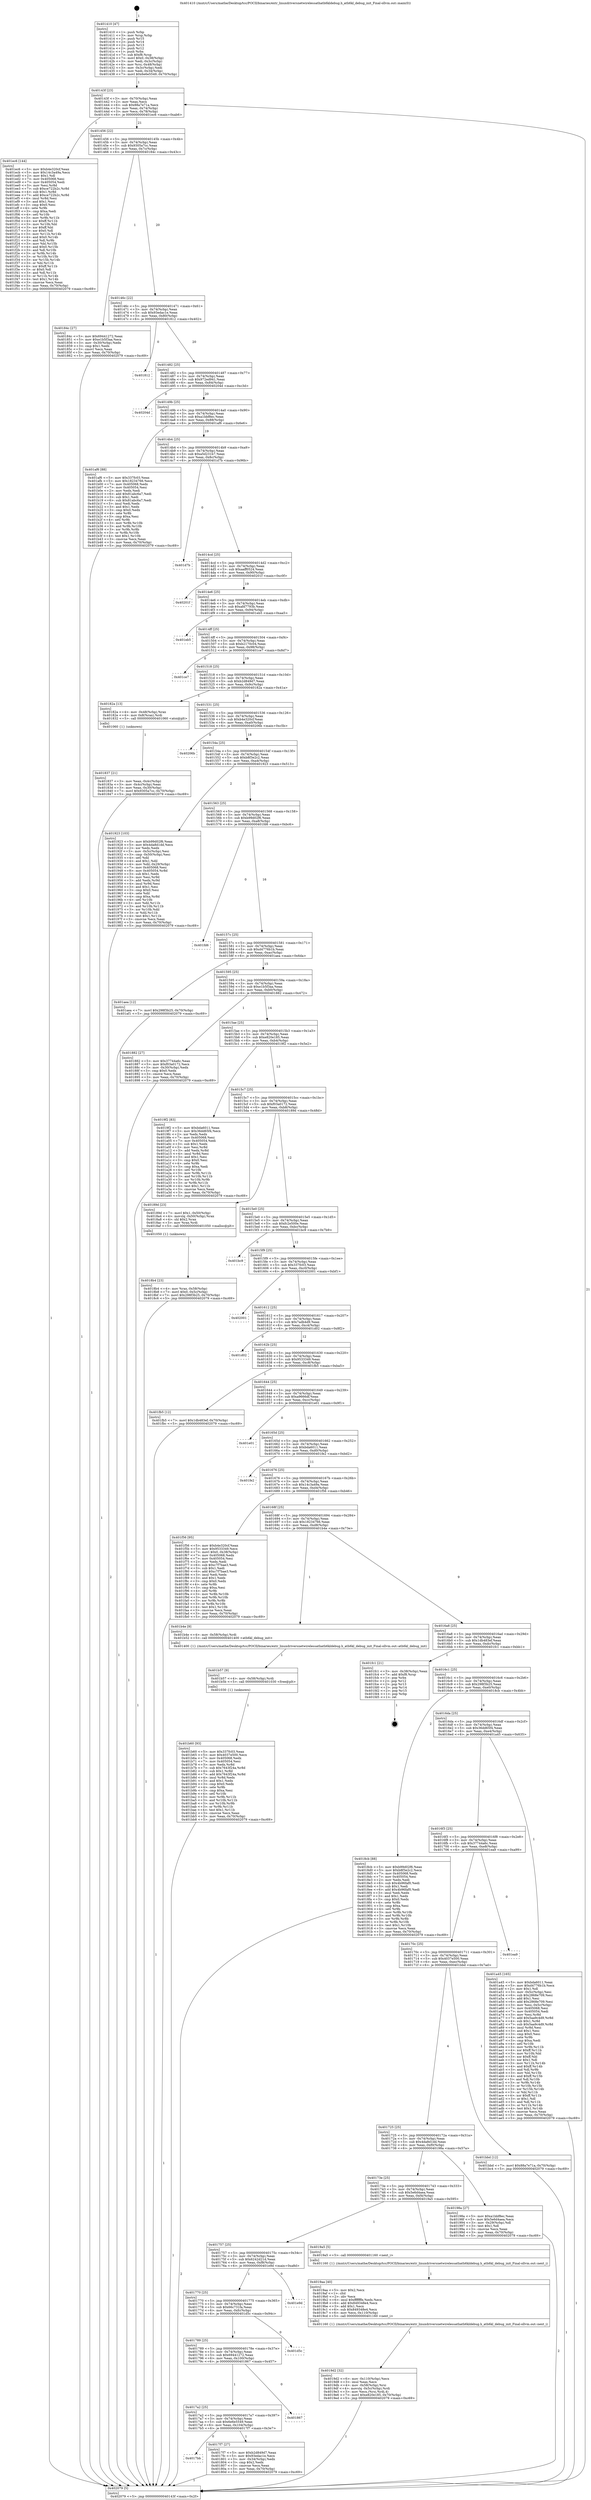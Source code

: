 digraph "0x401410" {
  label = "0x401410 (/mnt/c/Users/mathe/Desktop/tcc/POCII/binaries/extr_linuxdriversnetwirelessathath6kldebug.h_ath6kl_debug_init_Final-ollvm.out::main(0))"
  labelloc = "t"
  node[shape=record]

  Entry [label="",width=0.3,height=0.3,shape=circle,fillcolor=black,style=filled]
  "0x40143f" [label="{
     0x40143f [23]\l
     | [instrs]\l
     &nbsp;&nbsp;0x40143f \<+3\>: mov -0x70(%rbp),%eax\l
     &nbsp;&nbsp;0x401442 \<+2\>: mov %eax,%ecx\l
     &nbsp;&nbsp;0x401444 \<+6\>: sub $0x88a7e71a,%ecx\l
     &nbsp;&nbsp;0x40144a \<+3\>: mov %eax,-0x74(%rbp)\l
     &nbsp;&nbsp;0x40144d \<+3\>: mov %ecx,-0x78(%rbp)\l
     &nbsp;&nbsp;0x401450 \<+6\>: je 0000000000401ec6 \<main+0xab6\>\l
  }"]
  "0x401ec6" [label="{
     0x401ec6 [144]\l
     | [instrs]\l
     &nbsp;&nbsp;0x401ec6 \<+5\>: mov $0xb4e320cf,%eax\l
     &nbsp;&nbsp;0x401ecb \<+5\>: mov $0x14c3a49a,%ecx\l
     &nbsp;&nbsp;0x401ed0 \<+2\>: mov $0x1,%dl\l
     &nbsp;&nbsp;0x401ed2 \<+7\>: mov 0x405068,%esi\l
     &nbsp;&nbsp;0x401ed9 \<+7\>: mov 0x405054,%edi\l
     &nbsp;&nbsp;0x401ee0 \<+3\>: mov %esi,%r8d\l
     &nbsp;&nbsp;0x401ee3 \<+7\>: sub $0xce722b2c,%r8d\l
     &nbsp;&nbsp;0x401eea \<+4\>: sub $0x1,%r8d\l
     &nbsp;&nbsp;0x401eee \<+7\>: add $0xce722b2c,%r8d\l
     &nbsp;&nbsp;0x401ef5 \<+4\>: imul %r8d,%esi\l
     &nbsp;&nbsp;0x401ef9 \<+3\>: and $0x1,%esi\l
     &nbsp;&nbsp;0x401efc \<+3\>: cmp $0x0,%esi\l
     &nbsp;&nbsp;0x401eff \<+4\>: sete %r9b\l
     &nbsp;&nbsp;0x401f03 \<+3\>: cmp $0xa,%edi\l
     &nbsp;&nbsp;0x401f06 \<+4\>: setl %r10b\l
     &nbsp;&nbsp;0x401f0a \<+3\>: mov %r9b,%r11b\l
     &nbsp;&nbsp;0x401f0d \<+4\>: xor $0xff,%r11b\l
     &nbsp;&nbsp;0x401f11 \<+3\>: mov %r10b,%bl\l
     &nbsp;&nbsp;0x401f14 \<+3\>: xor $0xff,%bl\l
     &nbsp;&nbsp;0x401f17 \<+3\>: xor $0x0,%dl\l
     &nbsp;&nbsp;0x401f1a \<+3\>: mov %r11b,%r14b\l
     &nbsp;&nbsp;0x401f1d \<+4\>: and $0x0,%r14b\l
     &nbsp;&nbsp;0x401f21 \<+3\>: and %dl,%r9b\l
     &nbsp;&nbsp;0x401f24 \<+3\>: mov %bl,%r15b\l
     &nbsp;&nbsp;0x401f27 \<+4\>: and $0x0,%r15b\l
     &nbsp;&nbsp;0x401f2b \<+3\>: and %dl,%r10b\l
     &nbsp;&nbsp;0x401f2e \<+3\>: or %r9b,%r14b\l
     &nbsp;&nbsp;0x401f31 \<+3\>: or %r10b,%r15b\l
     &nbsp;&nbsp;0x401f34 \<+3\>: xor %r15b,%r14b\l
     &nbsp;&nbsp;0x401f37 \<+3\>: or %bl,%r11b\l
     &nbsp;&nbsp;0x401f3a \<+4\>: xor $0xff,%r11b\l
     &nbsp;&nbsp;0x401f3e \<+3\>: or $0x0,%dl\l
     &nbsp;&nbsp;0x401f41 \<+3\>: and %dl,%r11b\l
     &nbsp;&nbsp;0x401f44 \<+3\>: or %r11b,%r14b\l
     &nbsp;&nbsp;0x401f47 \<+4\>: test $0x1,%r14b\l
     &nbsp;&nbsp;0x401f4b \<+3\>: cmovne %ecx,%eax\l
     &nbsp;&nbsp;0x401f4e \<+3\>: mov %eax,-0x70(%rbp)\l
     &nbsp;&nbsp;0x401f51 \<+5\>: jmp 0000000000402079 \<main+0xc69\>\l
  }"]
  "0x401456" [label="{
     0x401456 [22]\l
     | [instrs]\l
     &nbsp;&nbsp;0x401456 \<+5\>: jmp 000000000040145b \<main+0x4b\>\l
     &nbsp;&nbsp;0x40145b \<+3\>: mov -0x74(%rbp),%eax\l
     &nbsp;&nbsp;0x40145e \<+5\>: sub $0x9305a7cc,%eax\l
     &nbsp;&nbsp;0x401463 \<+3\>: mov %eax,-0x7c(%rbp)\l
     &nbsp;&nbsp;0x401466 \<+6\>: je 000000000040184c \<main+0x43c\>\l
  }"]
  Exit [label="",width=0.3,height=0.3,shape=circle,fillcolor=black,style=filled,peripheries=2]
  "0x40184c" [label="{
     0x40184c [27]\l
     | [instrs]\l
     &nbsp;&nbsp;0x40184c \<+5\>: mov $0x69441272,%eax\l
     &nbsp;&nbsp;0x401851 \<+5\>: mov $0xe1b5f3aa,%ecx\l
     &nbsp;&nbsp;0x401856 \<+3\>: mov -0x30(%rbp),%edx\l
     &nbsp;&nbsp;0x401859 \<+3\>: cmp $0x1,%edx\l
     &nbsp;&nbsp;0x40185c \<+3\>: cmovl %ecx,%eax\l
     &nbsp;&nbsp;0x40185f \<+3\>: mov %eax,-0x70(%rbp)\l
     &nbsp;&nbsp;0x401862 \<+5\>: jmp 0000000000402079 \<main+0xc69\>\l
  }"]
  "0x40146c" [label="{
     0x40146c [22]\l
     | [instrs]\l
     &nbsp;&nbsp;0x40146c \<+5\>: jmp 0000000000401471 \<main+0x61\>\l
     &nbsp;&nbsp;0x401471 \<+3\>: mov -0x74(%rbp),%eax\l
     &nbsp;&nbsp;0x401474 \<+5\>: sub $0x93edac1e,%eax\l
     &nbsp;&nbsp;0x401479 \<+3\>: mov %eax,-0x80(%rbp)\l
     &nbsp;&nbsp;0x40147c \<+6\>: je 0000000000401812 \<main+0x402\>\l
  }"]
  "0x401b60" [label="{
     0x401b60 [93]\l
     | [instrs]\l
     &nbsp;&nbsp;0x401b60 \<+5\>: mov $0x337fc03,%eax\l
     &nbsp;&nbsp;0x401b65 \<+5\>: mov $0x4037e500,%ecx\l
     &nbsp;&nbsp;0x401b6a \<+7\>: mov 0x405068,%edx\l
     &nbsp;&nbsp;0x401b71 \<+7\>: mov 0x405054,%esi\l
     &nbsp;&nbsp;0x401b78 \<+3\>: mov %edx,%r8d\l
     &nbsp;&nbsp;0x401b7b \<+7\>: sub $0x7643f24a,%r8d\l
     &nbsp;&nbsp;0x401b82 \<+4\>: sub $0x1,%r8d\l
     &nbsp;&nbsp;0x401b86 \<+7\>: add $0x7643f24a,%r8d\l
     &nbsp;&nbsp;0x401b8d \<+4\>: imul %r8d,%edx\l
     &nbsp;&nbsp;0x401b91 \<+3\>: and $0x1,%edx\l
     &nbsp;&nbsp;0x401b94 \<+3\>: cmp $0x0,%edx\l
     &nbsp;&nbsp;0x401b97 \<+4\>: sete %r9b\l
     &nbsp;&nbsp;0x401b9b \<+3\>: cmp $0xa,%esi\l
     &nbsp;&nbsp;0x401b9e \<+4\>: setl %r10b\l
     &nbsp;&nbsp;0x401ba2 \<+3\>: mov %r9b,%r11b\l
     &nbsp;&nbsp;0x401ba5 \<+3\>: and %r10b,%r11b\l
     &nbsp;&nbsp;0x401ba8 \<+3\>: xor %r10b,%r9b\l
     &nbsp;&nbsp;0x401bab \<+3\>: or %r9b,%r11b\l
     &nbsp;&nbsp;0x401bae \<+4\>: test $0x1,%r11b\l
     &nbsp;&nbsp;0x401bb2 \<+3\>: cmovne %ecx,%eax\l
     &nbsp;&nbsp;0x401bb5 \<+3\>: mov %eax,-0x70(%rbp)\l
     &nbsp;&nbsp;0x401bb8 \<+5\>: jmp 0000000000402079 \<main+0xc69\>\l
  }"]
  "0x401812" [label="{
     0x401812\l
  }", style=dashed]
  "0x401482" [label="{
     0x401482 [25]\l
     | [instrs]\l
     &nbsp;&nbsp;0x401482 \<+5\>: jmp 0000000000401487 \<main+0x77\>\l
     &nbsp;&nbsp;0x401487 \<+3\>: mov -0x74(%rbp),%eax\l
     &nbsp;&nbsp;0x40148a \<+5\>: sub $0x972ed941,%eax\l
     &nbsp;&nbsp;0x40148f \<+6\>: mov %eax,-0x84(%rbp)\l
     &nbsp;&nbsp;0x401495 \<+6\>: je 000000000040204d \<main+0xc3d\>\l
  }"]
  "0x401b57" [label="{
     0x401b57 [9]\l
     | [instrs]\l
     &nbsp;&nbsp;0x401b57 \<+4\>: mov -0x58(%rbp),%rdi\l
     &nbsp;&nbsp;0x401b5b \<+5\>: call 0000000000401030 \<free@plt\>\l
     | [calls]\l
     &nbsp;&nbsp;0x401030 \{1\} (unknown)\l
  }"]
  "0x40204d" [label="{
     0x40204d\l
  }", style=dashed]
  "0x40149b" [label="{
     0x40149b [25]\l
     | [instrs]\l
     &nbsp;&nbsp;0x40149b \<+5\>: jmp 00000000004014a0 \<main+0x90\>\l
     &nbsp;&nbsp;0x4014a0 \<+3\>: mov -0x74(%rbp),%eax\l
     &nbsp;&nbsp;0x4014a3 \<+5\>: sub $0xa1bbf8ec,%eax\l
     &nbsp;&nbsp;0x4014a8 \<+6\>: mov %eax,-0x88(%rbp)\l
     &nbsp;&nbsp;0x4014ae \<+6\>: je 0000000000401af6 \<main+0x6e6\>\l
  }"]
  "0x4019d2" [label="{
     0x4019d2 [32]\l
     | [instrs]\l
     &nbsp;&nbsp;0x4019d2 \<+6\>: mov -0x110(%rbp),%ecx\l
     &nbsp;&nbsp;0x4019d8 \<+3\>: imul %eax,%ecx\l
     &nbsp;&nbsp;0x4019db \<+4\>: mov -0x58(%rbp),%rsi\l
     &nbsp;&nbsp;0x4019df \<+4\>: movslq -0x5c(%rbp),%rdi\l
     &nbsp;&nbsp;0x4019e3 \<+3\>: mov %ecx,(%rsi,%rdi,4)\l
     &nbsp;&nbsp;0x4019e6 \<+7\>: movl $0xe820e185,-0x70(%rbp)\l
     &nbsp;&nbsp;0x4019ed \<+5\>: jmp 0000000000402079 \<main+0xc69\>\l
  }"]
  "0x401af6" [label="{
     0x401af6 [88]\l
     | [instrs]\l
     &nbsp;&nbsp;0x401af6 \<+5\>: mov $0x337fc03,%eax\l
     &nbsp;&nbsp;0x401afb \<+5\>: mov $0x18234766,%ecx\l
     &nbsp;&nbsp;0x401b00 \<+7\>: mov 0x405068,%edx\l
     &nbsp;&nbsp;0x401b07 \<+7\>: mov 0x405054,%esi\l
     &nbsp;&nbsp;0x401b0e \<+2\>: mov %edx,%edi\l
     &nbsp;&nbsp;0x401b10 \<+6\>: add $0x81abc6a7,%edi\l
     &nbsp;&nbsp;0x401b16 \<+3\>: sub $0x1,%edi\l
     &nbsp;&nbsp;0x401b19 \<+6\>: sub $0x81abc6a7,%edi\l
     &nbsp;&nbsp;0x401b1f \<+3\>: imul %edi,%edx\l
     &nbsp;&nbsp;0x401b22 \<+3\>: and $0x1,%edx\l
     &nbsp;&nbsp;0x401b25 \<+3\>: cmp $0x0,%edx\l
     &nbsp;&nbsp;0x401b28 \<+4\>: sete %r8b\l
     &nbsp;&nbsp;0x401b2c \<+3\>: cmp $0xa,%esi\l
     &nbsp;&nbsp;0x401b2f \<+4\>: setl %r9b\l
     &nbsp;&nbsp;0x401b33 \<+3\>: mov %r8b,%r10b\l
     &nbsp;&nbsp;0x401b36 \<+3\>: and %r9b,%r10b\l
     &nbsp;&nbsp;0x401b39 \<+3\>: xor %r9b,%r8b\l
     &nbsp;&nbsp;0x401b3c \<+3\>: or %r8b,%r10b\l
     &nbsp;&nbsp;0x401b3f \<+4\>: test $0x1,%r10b\l
     &nbsp;&nbsp;0x401b43 \<+3\>: cmovne %ecx,%eax\l
     &nbsp;&nbsp;0x401b46 \<+3\>: mov %eax,-0x70(%rbp)\l
     &nbsp;&nbsp;0x401b49 \<+5\>: jmp 0000000000402079 \<main+0xc69\>\l
  }"]
  "0x4014b4" [label="{
     0x4014b4 [25]\l
     | [instrs]\l
     &nbsp;&nbsp;0x4014b4 \<+5\>: jmp 00000000004014b9 \<main+0xa9\>\l
     &nbsp;&nbsp;0x4014b9 \<+3\>: mov -0x74(%rbp),%eax\l
     &nbsp;&nbsp;0x4014bc \<+5\>: sub $0xa5d231b7,%eax\l
     &nbsp;&nbsp;0x4014c1 \<+6\>: mov %eax,-0x8c(%rbp)\l
     &nbsp;&nbsp;0x4014c7 \<+6\>: je 0000000000401d7b \<main+0x96b\>\l
  }"]
  "0x4019aa" [label="{
     0x4019aa [40]\l
     | [instrs]\l
     &nbsp;&nbsp;0x4019aa \<+5\>: mov $0x2,%ecx\l
     &nbsp;&nbsp;0x4019af \<+1\>: cltd\l
     &nbsp;&nbsp;0x4019b0 \<+2\>: idiv %ecx\l
     &nbsp;&nbsp;0x4019b2 \<+6\>: imul $0xfffffffe,%edx,%ecx\l
     &nbsp;&nbsp;0x4019b8 \<+6\>: add $0x849348e4,%ecx\l
     &nbsp;&nbsp;0x4019be \<+3\>: add $0x1,%ecx\l
     &nbsp;&nbsp;0x4019c1 \<+6\>: sub $0x849348e4,%ecx\l
     &nbsp;&nbsp;0x4019c7 \<+6\>: mov %ecx,-0x110(%rbp)\l
     &nbsp;&nbsp;0x4019cd \<+5\>: call 0000000000401160 \<next_i\>\l
     | [calls]\l
     &nbsp;&nbsp;0x401160 \{1\} (/mnt/c/Users/mathe/Desktop/tcc/POCII/binaries/extr_linuxdriversnetwirelessathath6kldebug.h_ath6kl_debug_init_Final-ollvm.out::next_i)\l
  }"]
  "0x401d7b" [label="{
     0x401d7b\l
  }", style=dashed]
  "0x4014cd" [label="{
     0x4014cd [25]\l
     | [instrs]\l
     &nbsp;&nbsp;0x4014cd \<+5\>: jmp 00000000004014d2 \<main+0xc2\>\l
     &nbsp;&nbsp;0x4014d2 \<+3\>: mov -0x74(%rbp),%eax\l
     &nbsp;&nbsp;0x4014d5 \<+5\>: sub $0xaaff0524,%eax\l
     &nbsp;&nbsp;0x4014da \<+6\>: mov %eax,-0x90(%rbp)\l
     &nbsp;&nbsp;0x4014e0 \<+6\>: je 000000000040201f \<main+0xc0f\>\l
  }"]
  "0x4018b4" [label="{
     0x4018b4 [23]\l
     | [instrs]\l
     &nbsp;&nbsp;0x4018b4 \<+4\>: mov %rax,-0x58(%rbp)\l
     &nbsp;&nbsp;0x4018b8 \<+7\>: movl $0x0,-0x5c(%rbp)\l
     &nbsp;&nbsp;0x4018bf \<+7\>: movl $0x298f3b25,-0x70(%rbp)\l
     &nbsp;&nbsp;0x4018c6 \<+5\>: jmp 0000000000402079 \<main+0xc69\>\l
  }"]
  "0x40201f" [label="{
     0x40201f\l
  }", style=dashed]
  "0x4014e6" [label="{
     0x4014e6 [25]\l
     | [instrs]\l
     &nbsp;&nbsp;0x4014e6 \<+5\>: jmp 00000000004014eb \<main+0xdb\>\l
     &nbsp;&nbsp;0x4014eb \<+3\>: mov -0x74(%rbp),%eax\l
     &nbsp;&nbsp;0x4014ee \<+5\>: sub $0xafd7793b,%eax\l
     &nbsp;&nbsp;0x4014f3 \<+6\>: mov %eax,-0x94(%rbp)\l
     &nbsp;&nbsp;0x4014f9 \<+6\>: je 0000000000401eb5 \<main+0xaa5\>\l
  }"]
  "0x401837" [label="{
     0x401837 [21]\l
     | [instrs]\l
     &nbsp;&nbsp;0x401837 \<+3\>: mov %eax,-0x4c(%rbp)\l
     &nbsp;&nbsp;0x40183a \<+3\>: mov -0x4c(%rbp),%eax\l
     &nbsp;&nbsp;0x40183d \<+3\>: mov %eax,-0x30(%rbp)\l
     &nbsp;&nbsp;0x401840 \<+7\>: movl $0x9305a7cc,-0x70(%rbp)\l
     &nbsp;&nbsp;0x401847 \<+5\>: jmp 0000000000402079 \<main+0xc69\>\l
  }"]
  "0x401eb5" [label="{
     0x401eb5\l
  }", style=dashed]
  "0x4014ff" [label="{
     0x4014ff [25]\l
     | [instrs]\l
     &nbsp;&nbsp;0x4014ff \<+5\>: jmp 0000000000401504 \<main+0xf4\>\l
     &nbsp;&nbsp;0x401504 \<+3\>: mov -0x74(%rbp),%eax\l
     &nbsp;&nbsp;0x401507 \<+5\>: sub $0xb2170c04,%eax\l
     &nbsp;&nbsp;0x40150c \<+6\>: mov %eax,-0x98(%rbp)\l
     &nbsp;&nbsp;0x401512 \<+6\>: je 0000000000401ce7 \<main+0x8d7\>\l
  }"]
  "0x401410" [label="{
     0x401410 [47]\l
     | [instrs]\l
     &nbsp;&nbsp;0x401410 \<+1\>: push %rbp\l
     &nbsp;&nbsp;0x401411 \<+3\>: mov %rsp,%rbp\l
     &nbsp;&nbsp;0x401414 \<+2\>: push %r15\l
     &nbsp;&nbsp;0x401416 \<+2\>: push %r14\l
     &nbsp;&nbsp;0x401418 \<+2\>: push %r13\l
     &nbsp;&nbsp;0x40141a \<+2\>: push %r12\l
     &nbsp;&nbsp;0x40141c \<+1\>: push %rbx\l
     &nbsp;&nbsp;0x40141d \<+7\>: sub $0xf8,%rsp\l
     &nbsp;&nbsp;0x401424 \<+7\>: movl $0x0,-0x38(%rbp)\l
     &nbsp;&nbsp;0x40142b \<+3\>: mov %edi,-0x3c(%rbp)\l
     &nbsp;&nbsp;0x40142e \<+4\>: mov %rsi,-0x48(%rbp)\l
     &nbsp;&nbsp;0x401432 \<+3\>: mov -0x3c(%rbp),%edi\l
     &nbsp;&nbsp;0x401435 \<+3\>: mov %edi,-0x34(%rbp)\l
     &nbsp;&nbsp;0x401438 \<+7\>: movl $0x6e6e5549,-0x70(%rbp)\l
  }"]
  "0x401ce7" [label="{
     0x401ce7\l
  }", style=dashed]
  "0x401518" [label="{
     0x401518 [25]\l
     | [instrs]\l
     &nbsp;&nbsp;0x401518 \<+5\>: jmp 000000000040151d \<main+0x10d\>\l
     &nbsp;&nbsp;0x40151d \<+3\>: mov -0x74(%rbp),%eax\l
     &nbsp;&nbsp;0x401520 \<+5\>: sub $0xb2d849d7,%eax\l
     &nbsp;&nbsp;0x401525 \<+6\>: mov %eax,-0x9c(%rbp)\l
     &nbsp;&nbsp;0x40152b \<+6\>: je 000000000040182a \<main+0x41a\>\l
  }"]
  "0x402079" [label="{
     0x402079 [5]\l
     | [instrs]\l
     &nbsp;&nbsp;0x402079 \<+5\>: jmp 000000000040143f \<main+0x2f\>\l
  }"]
  "0x40182a" [label="{
     0x40182a [13]\l
     | [instrs]\l
     &nbsp;&nbsp;0x40182a \<+4\>: mov -0x48(%rbp),%rax\l
     &nbsp;&nbsp;0x40182e \<+4\>: mov 0x8(%rax),%rdi\l
     &nbsp;&nbsp;0x401832 \<+5\>: call 0000000000401060 \<atoi@plt\>\l
     | [calls]\l
     &nbsp;&nbsp;0x401060 \{1\} (unknown)\l
  }"]
  "0x401531" [label="{
     0x401531 [25]\l
     | [instrs]\l
     &nbsp;&nbsp;0x401531 \<+5\>: jmp 0000000000401536 \<main+0x126\>\l
     &nbsp;&nbsp;0x401536 \<+3\>: mov -0x74(%rbp),%eax\l
     &nbsp;&nbsp;0x401539 \<+5\>: sub $0xb4e320cf,%eax\l
     &nbsp;&nbsp;0x40153e \<+6\>: mov %eax,-0xa0(%rbp)\l
     &nbsp;&nbsp;0x401544 \<+6\>: je 000000000040206b \<main+0xc5b\>\l
  }"]
  "0x4017bb" [label="{
     0x4017bb\l
  }", style=dashed]
  "0x40206b" [label="{
     0x40206b\l
  }", style=dashed]
  "0x40154a" [label="{
     0x40154a [25]\l
     | [instrs]\l
     &nbsp;&nbsp;0x40154a \<+5\>: jmp 000000000040154f \<main+0x13f\>\l
     &nbsp;&nbsp;0x40154f \<+3\>: mov -0x74(%rbp),%eax\l
     &nbsp;&nbsp;0x401552 \<+5\>: sub $0xb8f3e2c2,%eax\l
     &nbsp;&nbsp;0x401557 \<+6\>: mov %eax,-0xa4(%rbp)\l
     &nbsp;&nbsp;0x40155d \<+6\>: je 0000000000401923 \<main+0x513\>\l
  }"]
  "0x4017f7" [label="{
     0x4017f7 [27]\l
     | [instrs]\l
     &nbsp;&nbsp;0x4017f7 \<+5\>: mov $0xb2d849d7,%eax\l
     &nbsp;&nbsp;0x4017fc \<+5\>: mov $0x93edac1e,%ecx\l
     &nbsp;&nbsp;0x401801 \<+3\>: mov -0x34(%rbp),%edx\l
     &nbsp;&nbsp;0x401804 \<+3\>: cmp $0x2,%edx\l
     &nbsp;&nbsp;0x401807 \<+3\>: cmovne %ecx,%eax\l
     &nbsp;&nbsp;0x40180a \<+3\>: mov %eax,-0x70(%rbp)\l
     &nbsp;&nbsp;0x40180d \<+5\>: jmp 0000000000402079 \<main+0xc69\>\l
  }"]
  "0x401923" [label="{
     0x401923 [103]\l
     | [instrs]\l
     &nbsp;&nbsp;0x401923 \<+5\>: mov $0xb99d02f6,%eax\l
     &nbsp;&nbsp;0x401928 \<+5\>: mov $0x4da8d1dd,%ecx\l
     &nbsp;&nbsp;0x40192d \<+2\>: xor %edx,%edx\l
     &nbsp;&nbsp;0x40192f \<+3\>: mov -0x5c(%rbp),%esi\l
     &nbsp;&nbsp;0x401932 \<+3\>: cmp -0x50(%rbp),%esi\l
     &nbsp;&nbsp;0x401935 \<+4\>: setl %dil\l
     &nbsp;&nbsp;0x401939 \<+4\>: and $0x1,%dil\l
     &nbsp;&nbsp;0x40193d \<+4\>: mov %dil,-0x29(%rbp)\l
     &nbsp;&nbsp;0x401941 \<+7\>: mov 0x405068,%esi\l
     &nbsp;&nbsp;0x401948 \<+8\>: mov 0x405054,%r8d\l
     &nbsp;&nbsp;0x401950 \<+3\>: sub $0x1,%edx\l
     &nbsp;&nbsp;0x401953 \<+3\>: mov %esi,%r9d\l
     &nbsp;&nbsp;0x401956 \<+3\>: add %edx,%r9d\l
     &nbsp;&nbsp;0x401959 \<+4\>: imul %r9d,%esi\l
     &nbsp;&nbsp;0x40195d \<+3\>: and $0x1,%esi\l
     &nbsp;&nbsp;0x401960 \<+3\>: cmp $0x0,%esi\l
     &nbsp;&nbsp;0x401963 \<+4\>: sete %dil\l
     &nbsp;&nbsp;0x401967 \<+4\>: cmp $0xa,%r8d\l
     &nbsp;&nbsp;0x40196b \<+4\>: setl %r10b\l
     &nbsp;&nbsp;0x40196f \<+3\>: mov %dil,%r11b\l
     &nbsp;&nbsp;0x401972 \<+3\>: and %r10b,%r11b\l
     &nbsp;&nbsp;0x401975 \<+3\>: xor %r10b,%dil\l
     &nbsp;&nbsp;0x401978 \<+3\>: or %dil,%r11b\l
     &nbsp;&nbsp;0x40197b \<+4\>: test $0x1,%r11b\l
     &nbsp;&nbsp;0x40197f \<+3\>: cmovne %ecx,%eax\l
     &nbsp;&nbsp;0x401982 \<+3\>: mov %eax,-0x70(%rbp)\l
     &nbsp;&nbsp;0x401985 \<+5\>: jmp 0000000000402079 \<main+0xc69\>\l
  }"]
  "0x401563" [label="{
     0x401563 [25]\l
     | [instrs]\l
     &nbsp;&nbsp;0x401563 \<+5\>: jmp 0000000000401568 \<main+0x158\>\l
     &nbsp;&nbsp;0x401568 \<+3\>: mov -0x74(%rbp),%eax\l
     &nbsp;&nbsp;0x40156b \<+5\>: sub $0xb99d02f6,%eax\l
     &nbsp;&nbsp;0x401570 \<+6\>: mov %eax,-0xa8(%rbp)\l
     &nbsp;&nbsp;0x401576 \<+6\>: je 0000000000401fd6 \<main+0xbc6\>\l
  }"]
  "0x4017a2" [label="{
     0x4017a2 [25]\l
     | [instrs]\l
     &nbsp;&nbsp;0x4017a2 \<+5\>: jmp 00000000004017a7 \<main+0x397\>\l
     &nbsp;&nbsp;0x4017a7 \<+3\>: mov -0x74(%rbp),%eax\l
     &nbsp;&nbsp;0x4017aa \<+5\>: sub $0x6e6e5549,%eax\l
     &nbsp;&nbsp;0x4017af \<+6\>: mov %eax,-0x104(%rbp)\l
     &nbsp;&nbsp;0x4017b5 \<+6\>: je 00000000004017f7 \<main+0x3e7\>\l
  }"]
  "0x401fd6" [label="{
     0x401fd6\l
  }", style=dashed]
  "0x40157c" [label="{
     0x40157c [25]\l
     | [instrs]\l
     &nbsp;&nbsp;0x40157c \<+5\>: jmp 0000000000401581 \<main+0x171\>\l
     &nbsp;&nbsp;0x401581 \<+3\>: mov -0x74(%rbp),%eax\l
     &nbsp;&nbsp;0x401584 \<+5\>: sub $0xd4776b1b,%eax\l
     &nbsp;&nbsp;0x401589 \<+6\>: mov %eax,-0xac(%rbp)\l
     &nbsp;&nbsp;0x40158f \<+6\>: je 0000000000401aea \<main+0x6da\>\l
  }"]
  "0x401867" [label="{
     0x401867\l
  }", style=dashed]
  "0x401aea" [label="{
     0x401aea [12]\l
     | [instrs]\l
     &nbsp;&nbsp;0x401aea \<+7\>: movl $0x298f3b25,-0x70(%rbp)\l
     &nbsp;&nbsp;0x401af1 \<+5\>: jmp 0000000000402079 \<main+0xc69\>\l
  }"]
  "0x401595" [label="{
     0x401595 [25]\l
     | [instrs]\l
     &nbsp;&nbsp;0x401595 \<+5\>: jmp 000000000040159a \<main+0x18a\>\l
     &nbsp;&nbsp;0x40159a \<+3\>: mov -0x74(%rbp),%eax\l
     &nbsp;&nbsp;0x40159d \<+5\>: sub $0xe1b5f3aa,%eax\l
     &nbsp;&nbsp;0x4015a2 \<+6\>: mov %eax,-0xb0(%rbp)\l
     &nbsp;&nbsp;0x4015a8 \<+6\>: je 0000000000401882 \<main+0x472\>\l
  }"]
  "0x401789" [label="{
     0x401789 [25]\l
     | [instrs]\l
     &nbsp;&nbsp;0x401789 \<+5\>: jmp 000000000040178e \<main+0x37e\>\l
     &nbsp;&nbsp;0x40178e \<+3\>: mov -0x74(%rbp),%eax\l
     &nbsp;&nbsp;0x401791 \<+5\>: sub $0x69441272,%eax\l
     &nbsp;&nbsp;0x401796 \<+6\>: mov %eax,-0x100(%rbp)\l
     &nbsp;&nbsp;0x40179c \<+6\>: je 0000000000401867 \<main+0x457\>\l
  }"]
  "0x401882" [label="{
     0x401882 [27]\l
     | [instrs]\l
     &nbsp;&nbsp;0x401882 \<+5\>: mov $0x37744a6c,%eax\l
     &nbsp;&nbsp;0x401887 \<+5\>: mov $0xf03a0172,%ecx\l
     &nbsp;&nbsp;0x40188c \<+3\>: mov -0x30(%rbp),%edx\l
     &nbsp;&nbsp;0x40188f \<+3\>: cmp $0x0,%edx\l
     &nbsp;&nbsp;0x401892 \<+3\>: cmove %ecx,%eax\l
     &nbsp;&nbsp;0x401895 \<+3\>: mov %eax,-0x70(%rbp)\l
     &nbsp;&nbsp;0x401898 \<+5\>: jmp 0000000000402079 \<main+0xc69\>\l
  }"]
  "0x4015ae" [label="{
     0x4015ae [25]\l
     | [instrs]\l
     &nbsp;&nbsp;0x4015ae \<+5\>: jmp 00000000004015b3 \<main+0x1a3\>\l
     &nbsp;&nbsp;0x4015b3 \<+3\>: mov -0x74(%rbp),%eax\l
     &nbsp;&nbsp;0x4015b6 \<+5\>: sub $0xe820e185,%eax\l
     &nbsp;&nbsp;0x4015bb \<+6\>: mov %eax,-0xb4(%rbp)\l
     &nbsp;&nbsp;0x4015c1 \<+6\>: je 00000000004019f2 \<main+0x5e2\>\l
  }"]
  "0x401d5c" [label="{
     0x401d5c\l
  }", style=dashed]
  "0x4019f2" [label="{
     0x4019f2 [83]\l
     | [instrs]\l
     &nbsp;&nbsp;0x4019f2 \<+5\>: mov $0xbda6011,%eax\l
     &nbsp;&nbsp;0x4019f7 \<+5\>: mov $0x36dd65f4,%ecx\l
     &nbsp;&nbsp;0x4019fc \<+2\>: xor %edx,%edx\l
     &nbsp;&nbsp;0x4019fe \<+7\>: mov 0x405068,%esi\l
     &nbsp;&nbsp;0x401a05 \<+7\>: mov 0x405054,%edi\l
     &nbsp;&nbsp;0x401a0c \<+3\>: sub $0x1,%edx\l
     &nbsp;&nbsp;0x401a0f \<+3\>: mov %esi,%r8d\l
     &nbsp;&nbsp;0x401a12 \<+3\>: add %edx,%r8d\l
     &nbsp;&nbsp;0x401a15 \<+4\>: imul %r8d,%esi\l
     &nbsp;&nbsp;0x401a19 \<+3\>: and $0x1,%esi\l
     &nbsp;&nbsp;0x401a1c \<+3\>: cmp $0x0,%esi\l
     &nbsp;&nbsp;0x401a1f \<+4\>: sete %r9b\l
     &nbsp;&nbsp;0x401a23 \<+3\>: cmp $0xa,%edi\l
     &nbsp;&nbsp;0x401a26 \<+4\>: setl %r10b\l
     &nbsp;&nbsp;0x401a2a \<+3\>: mov %r9b,%r11b\l
     &nbsp;&nbsp;0x401a2d \<+3\>: and %r10b,%r11b\l
     &nbsp;&nbsp;0x401a30 \<+3\>: xor %r10b,%r9b\l
     &nbsp;&nbsp;0x401a33 \<+3\>: or %r9b,%r11b\l
     &nbsp;&nbsp;0x401a36 \<+4\>: test $0x1,%r11b\l
     &nbsp;&nbsp;0x401a3a \<+3\>: cmovne %ecx,%eax\l
     &nbsp;&nbsp;0x401a3d \<+3\>: mov %eax,-0x70(%rbp)\l
     &nbsp;&nbsp;0x401a40 \<+5\>: jmp 0000000000402079 \<main+0xc69\>\l
  }"]
  "0x4015c7" [label="{
     0x4015c7 [25]\l
     | [instrs]\l
     &nbsp;&nbsp;0x4015c7 \<+5\>: jmp 00000000004015cc \<main+0x1bc\>\l
     &nbsp;&nbsp;0x4015cc \<+3\>: mov -0x74(%rbp),%eax\l
     &nbsp;&nbsp;0x4015cf \<+5\>: sub $0xf03a0172,%eax\l
     &nbsp;&nbsp;0x4015d4 \<+6\>: mov %eax,-0xb8(%rbp)\l
     &nbsp;&nbsp;0x4015da \<+6\>: je 000000000040189d \<main+0x48d\>\l
  }"]
  "0x401770" [label="{
     0x401770 [25]\l
     | [instrs]\l
     &nbsp;&nbsp;0x401770 \<+5\>: jmp 0000000000401775 \<main+0x365\>\l
     &nbsp;&nbsp;0x401775 \<+3\>: mov -0x74(%rbp),%eax\l
     &nbsp;&nbsp;0x401778 \<+5\>: sub $0x66c731fa,%eax\l
     &nbsp;&nbsp;0x40177d \<+6\>: mov %eax,-0xfc(%rbp)\l
     &nbsp;&nbsp;0x401783 \<+6\>: je 0000000000401d5c \<main+0x94c\>\l
  }"]
  "0x40189d" [label="{
     0x40189d [23]\l
     | [instrs]\l
     &nbsp;&nbsp;0x40189d \<+7\>: movl $0x1,-0x50(%rbp)\l
     &nbsp;&nbsp;0x4018a4 \<+4\>: movslq -0x50(%rbp),%rax\l
     &nbsp;&nbsp;0x4018a8 \<+4\>: shl $0x2,%rax\l
     &nbsp;&nbsp;0x4018ac \<+3\>: mov %rax,%rdi\l
     &nbsp;&nbsp;0x4018af \<+5\>: call 0000000000401050 \<malloc@plt\>\l
     | [calls]\l
     &nbsp;&nbsp;0x401050 \{1\} (unknown)\l
  }"]
  "0x4015e0" [label="{
     0x4015e0 [25]\l
     | [instrs]\l
     &nbsp;&nbsp;0x4015e0 \<+5\>: jmp 00000000004015e5 \<main+0x1d5\>\l
     &nbsp;&nbsp;0x4015e5 \<+3\>: mov -0x74(%rbp),%eax\l
     &nbsp;&nbsp;0x4015e8 \<+5\>: sub $0xfc2e500e,%eax\l
     &nbsp;&nbsp;0x4015ed \<+6\>: mov %eax,-0xbc(%rbp)\l
     &nbsp;&nbsp;0x4015f3 \<+6\>: je 0000000000401bc9 \<main+0x7b9\>\l
  }"]
  "0x401e9d" [label="{
     0x401e9d\l
  }", style=dashed]
  "0x401bc9" [label="{
     0x401bc9\l
  }", style=dashed]
  "0x4015f9" [label="{
     0x4015f9 [25]\l
     | [instrs]\l
     &nbsp;&nbsp;0x4015f9 \<+5\>: jmp 00000000004015fe \<main+0x1ee\>\l
     &nbsp;&nbsp;0x4015fe \<+3\>: mov -0x74(%rbp),%eax\l
     &nbsp;&nbsp;0x401601 \<+5\>: sub $0x337fc03,%eax\l
     &nbsp;&nbsp;0x401606 \<+6\>: mov %eax,-0xc0(%rbp)\l
     &nbsp;&nbsp;0x40160c \<+6\>: je 0000000000402001 \<main+0xbf1\>\l
  }"]
  "0x401757" [label="{
     0x401757 [25]\l
     | [instrs]\l
     &nbsp;&nbsp;0x401757 \<+5\>: jmp 000000000040175c \<main+0x34c\>\l
     &nbsp;&nbsp;0x40175c \<+3\>: mov -0x74(%rbp),%eax\l
     &nbsp;&nbsp;0x40175f \<+5\>: sub $0x6242d21d,%eax\l
     &nbsp;&nbsp;0x401764 \<+6\>: mov %eax,-0xf8(%rbp)\l
     &nbsp;&nbsp;0x40176a \<+6\>: je 0000000000401e9d \<main+0xa8d\>\l
  }"]
  "0x402001" [label="{
     0x402001\l
  }", style=dashed]
  "0x401612" [label="{
     0x401612 [25]\l
     | [instrs]\l
     &nbsp;&nbsp;0x401612 \<+5\>: jmp 0000000000401617 \<main+0x207\>\l
     &nbsp;&nbsp;0x401617 \<+3\>: mov -0x74(%rbp),%eax\l
     &nbsp;&nbsp;0x40161a \<+5\>: sub $0x7adb4d9,%eax\l
     &nbsp;&nbsp;0x40161f \<+6\>: mov %eax,-0xc4(%rbp)\l
     &nbsp;&nbsp;0x401625 \<+6\>: je 0000000000401d02 \<main+0x8f2\>\l
  }"]
  "0x4019a5" [label="{
     0x4019a5 [5]\l
     | [instrs]\l
     &nbsp;&nbsp;0x4019a5 \<+5\>: call 0000000000401160 \<next_i\>\l
     | [calls]\l
     &nbsp;&nbsp;0x401160 \{1\} (/mnt/c/Users/mathe/Desktop/tcc/POCII/binaries/extr_linuxdriversnetwirelessathath6kldebug.h_ath6kl_debug_init_Final-ollvm.out::next_i)\l
  }"]
  "0x401d02" [label="{
     0x401d02\l
  }", style=dashed]
  "0x40162b" [label="{
     0x40162b [25]\l
     | [instrs]\l
     &nbsp;&nbsp;0x40162b \<+5\>: jmp 0000000000401630 \<main+0x220\>\l
     &nbsp;&nbsp;0x401630 \<+3\>: mov -0x74(%rbp),%eax\l
     &nbsp;&nbsp;0x401633 \<+5\>: sub $0x9533349,%eax\l
     &nbsp;&nbsp;0x401638 \<+6\>: mov %eax,-0xc8(%rbp)\l
     &nbsp;&nbsp;0x40163e \<+6\>: je 0000000000401fb5 \<main+0xba5\>\l
  }"]
  "0x40173e" [label="{
     0x40173e [25]\l
     | [instrs]\l
     &nbsp;&nbsp;0x40173e \<+5\>: jmp 0000000000401743 \<main+0x333\>\l
     &nbsp;&nbsp;0x401743 \<+3\>: mov -0x74(%rbp),%eax\l
     &nbsp;&nbsp;0x401746 \<+5\>: sub $0x5e6d4aea,%eax\l
     &nbsp;&nbsp;0x40174b \<+6\>: mov %eax,-0xf4(%rbp)\l
     &nbsp;&nbsp;0x401751 \<+6\>: je 00000000004019a5 \<main+0x595\>\l
  }"]
  "0x401fb5" [label="{
     0x401fb5 [12]\l
     | [instrs]\l
     &nbsp;&nbsp;0x401fb5 \<+7\>: movl $0x1db483ef,-0x70(%rbp)\l
     &nbsp;&nbsp;0x401fbc \<+5\>: jmp 0000000000402079 \<main+0xc69\>\l
  }"]
  "0x401644" [label="{
     0x401644 [25]\l
     | [instrs]\l
     &nbsp;&nbsp;0x401644 \<+5\>: jmp 0000000000401649 \<main+0x239\>\l
     &nbsp;&nbsp;0x401649 \<+3\>: mov -0x74(%rbp),%eax\l
     &nbsp;&nbsp;0x40164c \<+5\>: sub $0xa9666df,%eax\l
     &nbsp;&nbsp;0x401651 \<+6\>: mov %eax,-0xcc(%rbp)\l
     &nbsp;&nbsp;0x401657 \<+6\>: je 0000000000401e01 \<main+0x9f1\>\l
  }"]
  "0x40198a" [label="{
     0x40198a [27]\l
     | [instrs]\l
     &nbsp;&nbsp;0x40198a \<+5\>: mov $0xa1bbf8ec,%eax\l
     &nbsp;&nbsp;0x40198f \<+5\>: mov $0x5e6d4aea,%ecx\l
     &nbsp;&nbsp;0x401994 \<+3\>: mov -0x29(%rbp),%dl\l
     &nbsp;&nbsp;0x401997 \<+3\>: test $0x1,%dl\l
     &nbsp;&nbsp;0x40199a \<+3\>: cmovne %ecx,%eax\l
     &nbsp;&nbsp;0x40199d \<+3\>: mov %eax,-0x70(%rbp)\l
     &nbsp;&nbsp;0x4019a0 \<+5\>: jmp 0000000000402079 \<main+0xc69\>\l
  }"]
  "0x401e01" [label="{
     0x401e01\l
  }", style=dashed]
  "0x40165d" [label="{
     0x40165d [25]\l
     | [instrs]\l
     &nbsp;&nbsp;0x40165d \<+5\>: jmp 0000000000401662 \<main+0x252\>\l
     &nbsp;&nbsp;0x401662 \<+3\>: mov -0x74(%rbp),%eax\l
     &nbsp;&nbsp;0x401665 \<+5\>: sub $0xbda6011,%eax\l
     &nbsp;&nbsp;0x40166a \<+6\>: mov %eax,-0xd0(%rbp)\l
     &nbsp;&nbsp;0x401670 \<+6\>: je 0000000000401fe2 \<main+0xbd2\>\l
  }"]
  "0x401725" [label="{
     0x401725 [25]\l
     | [instrs]\l
     &nbsp;&nbsp;0x401725 \<+5\>: jmp 000000000040172a \<main+0x31a\>\l
     &nbsp;&nbsp;0x40172a \<+3\>: mov -0x74(%rbp),%eax\l
     &nbsp;&nbsp;0x40172d \<+5\>: sub $0x4da8d1dd,%eax\l
     &nbsp;&nbsp;0x401732 \<+6\>: mov %eax,-0xf0(%rbp)\l
     &nbsp;&nbsp;0x401738 \<+6\>: je 000000000040198a \<main+0x57a\>\l
  }"]
  "0x401fe2" [label="{
     0x401fe2\l
  }", style=dashed]
  "0x401676" [label="{
     0x401676 [25]\l
     | [instrs]\l
     &nbsp;&nbsp;0x401676 \<+5\>: jmp 000000000040167b \<main+0x26b\>\l
     &nbsp;&nbsp;0x40167b \<+3\>: mov -0x74(%rbp),%eax\l
     &nbsp;&nbsp;0x40167e \<+5\>: sub $0x14c3a49a,%eax\l
     &nbsp;&nbsp;0x401683 \<+6\>: mov %eax,-0xd4(%rbp)\l
     &nbsp;&nbsp;0x401689 \<+6\>: je 0000000000401f56 \<main+0xb46\>\l
  }"]
  "0x401bbd" [label="{
     0x401bbd [12]\l
     | [instrs]\l
     &nbsp;&nbsp;0x401bbd \<+7\>: movl $0x88a7e71a,-0x70(%rbp)\l
     &nbsp;&nbsp;0x401bc4 \<+5\>: jmp 0000000000402079 \<main+0xc69\>\l
  }"]
  "0x401f56" [label="{
     0x401f56 [95]\l
     | [instrs]\l
     &nbsp;&nbsp;0x401f56 \<+5\>: mov $0xb4e320cf,%eax\l
     &nbsp;&nbsp;0x401f5b \<+5\>: mov $0x9533349,%ecx\l
     &nbsp;&nbsp;0x401f60 \<+7\>: movl $0x0,-0x38(%rbp)\l
     &nbsp;&nbsp;0x401f67 \<+7\>: mov 0x405068,%edx\l
     &nbsp;&nbsp;0x401f6e \<+7\>: mov 0x405054,%esi\l
     &nbsp;&nbsp;0x401f75 \<+2\>: mov %edx,%edi\l
     &nbsp;&nbsp;0x401f77 \<+6\>: sub $0xc7f7bae3,%edi\l
     &nbsp;&nbsp;0x401f7d \<+3\>: sub $0x1,%edi\l
     &nbsp;&nbsp;0x401f80 \<+6\>: add $0xc7f7bae3,%edi\l
     &nbsp;&nbsp;0x401f86 \<+3\>: imul %edi,%edx\l
     &nbsp;&nbsp;0x401f89 \<+3\>: and $0x1,%edx\l
     &nbsp;&nbsp;0x401f8c \<+3\>: cmp $0x0,%edx\l
     &nbsp;&nbsp;0x401f8f \<+4\>: sete %r8b\l
     &nbsp;&nbsp;0x401f93 \<+3\>: cmp $0xa,%esi\l
     &nbsp;&nbsp;0x401f96 \<+4\>: setl %r9b\l
     &nbsp;&nbsp;0x401f9a \<+3\>: mov %r8b,%r10b\l
     &nbsp;&nbsp;0x401f9d \<+3\>: and %r9b,%r10b\l
     &nbsp;&nbsp;0x401fa0 \<+3\>: xor %r9b,%r8b\l
     &nbsp;&nbsp;0x401fa3 \<+3\>: or %r8b,%r10b\l
     &nbsp;&nbsp;0x401fa6 \<+4\>: test $0x1,%r10b\l
     &nbsp;&nbsp;0x401faa \<+3\>: cmovne %ecx,%eax\l
     &nbsp;&nbsp;0x401fad \<+3\>: mov %eax,-0x70(%rbp)\l
     &nbsp;&nbsp;0x401fb0 \<+5\>: jmp 0000000000402079 \<main+0xc69\>\l
  }"]
  "0x40168f" [label="{
     0x40168f [25]\l
     | [instrs]\l
     &nbsp;&nbsp;0x40168f \<+5\>: jmp 0000000000401694 \<main+0x284\>\l
     &nbsp;&nbsp;0x401694 \<+3\>: mov -0x74(%rbp),%eax\l
     &nbsp;&nbsp;0x401697 \<+5\>: sub $0x18234766,%eax\l
     &nbsp;&nbsp;0x40169c \<+6\>: mov %eax,-0xd8(%rbp)\l
     &nbsp;&nbsp;0x4016a2 \<+6\>: je 0000000000401b4e \<main+0x73e\>\l
  }"]
  "0x40170c" [label="{
     0x40170c [25]\l
     | [instrs]\l
     &nbsp;&nbsp;0x40170c \<+5\>: jmp 0000000000401711 \<main+0x301\>\l
     &nbsp;&nbsp;0x401711 \<+3\>: mov -0x74(%rbp),%eax\l
     &nbsp;&nbsp;0x401714 \<+5\>: sub $0x4037e500,%eax\l
     &nbsp;&nbsp;0x401719 \<+6\>: mov %eax,-0xec(%rbp)\l
     &nbsp;&nbsp;0x40171f \<+6\>: je 0000000000401bbd \<main+0x7ad\>\l
  }"]
  "0x401b4e" [label="{
     0x401b4e [9]\l
     | [instrs]\l
     &nbsp;&nbsp;0x401b4e \<+4\>: mov -0x58(%rbp),%rdi\l
     &nbsp;&nbsp;0x401b52 \<+5\>: call 0000000000401400 \<ath6kl_debug_init\>\l
     | [calls]\l
     &nbsp;&nbsp;0x401400 \{1\} (/mnt/c/Users/mathe/Desktop/tcc/POCII/binaries/extr_linuxdriversnetwirelessathath6kldebug.h_ath6kl_debug_init_Final-ollvm.out::ath6kl_debug_init)\l
  }"]
  "0x4016a8" [label="{
     0x4016a8 [25]\l
     | [instrs]\l
     &nbsp;&nbsp;0x4016a8 \<+5\>: jmp 00000000004016ad \<main+0x29d\>\l
     &nbsp;&nbsp;0x4016ad \<+3\>: mov -0x74(%rbp),%eax\l
     &nbsp;&nbsp;0x4016b0 \<+5\>: sub $0x1db483ef,%eax\l
     &nbsp;&nbsp;0x4016b5 \<+6\>: mov %eax,-0xdc(%rbp)\l
     &nbsp;&nbsp;0x4016bb \<+6\>: je 0000000000401fc1 \<main+0xbb1\>\l
  }"]
  "0x401ea9" [label="{
     0x401ea9\l
  }", style=dashed]
  "0x401fc1" [label="{
     0x401fc1 [21]\l
     | [instrs]\l
     &nbsp;&nbsp;0x401fc1 \<+3\>: mov -0x38(%rbp),%eax\l
     &nbsp;&nbsp;0x401fc4 \<+7\>: add $0xf8,%rsp\l
     &nbsp;&nbsp;0x401fcb \<+1\>: pop %rbx\l
     &nbsp;&nbsp;0x401fcc \<+2\>: pop %r12\l
     &nbsp;&nbsp;0x401fce \<+2\>: pop %r13\l
     &nbsp;&nbsp;0x401fd0 \<+2\>: pop %r14\l
     &nbsp;&nbsp;0x401fd2 \<+2\>: pop %r15\l
     &nbsp;&nbsp;0x401fd4 \<+1\>: pop %rbp\l
     &nbsp;&nbsp;0x401fd5 \<+1\>: ret\l
  }"]
  "0x4016c1" [label="{
     0x4016c1 [25]\l
     | [instrs]\l
     &nbsp;&nbsp;0x4016c1 \<+5\>: jmp 00000000004016c6 \<main+0x2b6\>\l
     &nbsp;&nbsp;0x4016c6 \<+3\>: mov -0x74(%rbp),%eax\l
     &nbsp;&nbsp;0x4016c9 \<+5\>: sub $0x298f3b25,%eax\l
     &nbsp;&nbsp;0x4016ce \<+6\>: mov %eax,-0xe0(%rbp)\l
     &nbsp;&nbsp;0x4016d4 \<+6\>: je 00000000004018cb \<main+0x4bb\>\l
  }"]
  "0x4016f3" [label="{
     0x4016f3 [25]\l
     | [instrs]\l
     &nbsp;&nbsp;0x4016f3 \<+5\>: jmp 00000000004016f8 \<main+0x2e8\>\l
     &nbsp;&nbsp;0x4016f8 \<+3\>: mov -0x74(%rbp),%eax\l
     &nbsp;&nbsp;0x4016fb \<+5\>: sub $0x37744a6c,%eax\l
     &nbsp;&nbsp;0x401700 \<+6\>: mov %eax,-0xe8(%rbp)\l
     &nbsp;&nbsp;0x401706 \<+6\>: je 0000000000401ea9 \<main+0xa99\>\l
  }"]
  "0x4018cb" [label="{
     0x4018cb [88]\l
     | [instrs]\l
     &nbsp;&nbsp;0x4018cb \<+5\>: mov $0xb99d02f6,%eax\l
     &nbsp;&nbsp;0x4018d0 \<+5\>: mov $0xb8f3e2c2,%ecx\l
     &nbsp;&nbsp;0x4018d5 \<+7\>: mov 0x405068,%edx\l
     &nbsp;&nbsp;0x4018dc \<+7\>: mov 0x405054,%esi\l
     &nbsp;&nbsp;0x4018e3 \<+2\>: mov %edx,%edi\l
     &nbsp;&nbsp;0x4018e5 \<+6\>: sub $0x4b96faf0,%edi\l
     &nbsp;&nbsp;0x4018eb \<+3\>: sub $0x1,%edi\l
     &nbsp;&nbsp;0x4018ee \<+6\>: add $0x4b96faf0,%edi\l
     &nbsp;&nbsp;0x4018f4 \<+3\>: imul %edi,%edx\l
     &nbsp;&nbsp;0x4018f7 \<+3\>: and $0x1,%edx\l
     &nbsp;&nbsp;0x4018fa \<+3\>: cmp $0x0,%edx\l
     &nbsp;&nbsp;0x4018fd \<+4\>: sete %r8b\l
     &nbsp;&nbsp;0x401901 \<+3\>: cmp $0xa,%esi\l
     &nbsp;&nbsp;0x401904 \<+4\>: setl %r9b\l
     &nbsp;&nbsp;0x401908 \<+3\>: mov %r8b,%r10b\l
     &nbsp;&nbsp;0x40190b \<+3\>: and %r9b,%r10b\l
     &nbsp;&nbsp;0x40190e \<+3\>: xor %r9b,%r8b\l
     &nbsp;&nbsp;0x401911 \<+3\>: or %r8b,%r10b\l
     &nbsp;&nbsp;0x401914 \<+4\>: test $0x1,%r10b\l
     &nbsp;&nbsp;0x401918 \<+3\>: cmovne %ecx,%eax\l
     &nbsp;&nbsp;0x40191b \<+3\>: mov %eax,-0x70(%rbp)\l
     &nbsp;&nbsp;0x40191e \<+5\>: jmp 0000000000402079 \<main+0xc69\>\l
  }"]
  "0x4016da" [label="{
     0x4016da [25]\l
     | [instrs]\l
     &nbsp;&nbsp;0x4016da \<+5\>: jmp 00000000004016df \<main+0x2cf\>\l
     &nbsp;&nbsp;0x4016df \<+3\>: mov -0x74(%rbp),%eax\l
     &nbsp;&nbsp;0x4016e2 \<+5\>: sub $0x36dd65f4,%eax\l
     &nbsp;&nbsp;0x4016e7 \<+6\>: mov %eax,-0xe4(%rbp)\l
     &nbsp;&nbsp;0x4016ed \<+6\>: je 0000000000401a45 \<main+0x635\>\l
  }"]
  "0x401a45" [label="{
     0x401a45 [165]\l
     | [instrs]\l
     &nbsp;&nbsp;0x401a45 \<+5\>: mov $0xbda6011,%eax\l
     &nbsp;&nbsp;0x401a4a \<+5\>: mov $0xd4776b1b,%ecx\l
     &nbsp;&nbsp;0x401a4f \<+2\>: mov $0x1,%dl\l
     &nbsp;&nbsp;0x401a51 \<+3\>: mov -0x5c(%rbp),%esi\l
     &nbsp;&nbsp;0x401a54 \<+6\>: sub $0x2868e709,%esi\l
     &nbsp;&nbsp;0x401a5a \<+3\>: add $0x1,%esi\l
     &nbsp;&nbsp;0x401a5d \<+6\>: add $0x2868e709,%esi\l
     &nbsp;&nbsp;0x401a63 \<+3\>: mov %esi,-0x5c(%rbp)\l
     &nbsp;&nbsp;0x401a66 \<+7\>: mov 0x405068,%esi\l
     &nbsp;&nbsp;0x401a6d \<+7\>: mov 0x405054,%edi\l
     &nbsp;&nbsp;0x401a74 \<+3\>: mov %esi,%r8d\l
     &nbsp;&nbsp;0x401a77 \<+7\>: add $0x5aa9c4d9,%r8d\l
     &nbsp;&nbsp;0x401a7e \<+4\>: sub $0x1,%r8d\l
     &nbsp;&nbsp;0x401a82 \<+7\>: sub $0x5aa9c4d9,%r8d\l
     &nbsp;&nbsp;0x401a89 \<+4\>: imul %r8d,%esi\l
     &nbsp;&nbsp;0x401a8d \<+3\>: and $0x1,%esi\l
     &nbsp;&nbsp;0x401a90 \<+3\>: cmp $0x0,%esi\l
     &nbsp;&nbsp;0x401a93 \<+4\>: sete %r9b\l
     &nbsp;&nbsp;0x401a97 \<+3\>: cmp $0xa,%edi\l
     &nbsp;&nbsp;0x401a9a \<+4\>: setl %r10b\l
     &nbsp;&nbsp;0x401a9e \<+3\>: mov %r9b,%r11b\l
     &nbsp;&nbsp;0x401aa1 \<+4\>: xor $0xff,%r11b\l
     &nbsp;&nbsp;0x401aa5 \<+3\>: mov %r10b,%bl\l
     &nbsp;&nbsp;0x401aa8 \<+3\>: xor $0xff,%bl\l
     &nbsp;&nbsp;0x401aab \<+3\>: xor $0x1,%dl\l
     &nbsp;&nbsp;0x401aae \<+3\>: mov %r11b,%r14b\l
     &nbsp;&nbsp;0x401ab1 \<+4\>: and $0xff,%r14b\l
     &nbsp;&nbsp;0x401ab5 \<+3\>: and %dl,%r9b\l
     &nbsp;&nbsp;0x401ab8 \<+3\>: mov %bl,%r15b\l
     &nbsp;&nbsp;0x401abb \<+4\>: and $0xff,%r15b\l
     &nbsp;&nbsp;0x401abf \<+3\>: and %dl,%r10b\l
     &nbsp;&nbsp;0x401ac2 \<+3\>: or %r9b,%r14b\l
     &nbsp;&nbsp;0x401ac5 \<+3\>: or %r10b,%r15b\l
     &nbsp;&nbsp;0x401ac8 \<+3\>: xor %r15b,%r14b\l
     &nbsp;&nbsp;0x401acb \<+3\>: or %bl,%r11b\l
     &nbsp;&nbsp;0x401ace \<+4\>: xor $0xff,%r11b\l
     &nbsp;&nbsp;0x401ad2 \<+3\>: or $0x1,%dl\l
     &nbsp;&nbsp;0x401ad5 \<+3\>: and %dl,%r11b\l
     &nbsp;&nbsp;0x401ad8 \<+3\>: or %r11b,%r14b\l
     &nbsp;&nbsp;0x401adb \<+4\>: test $0x1,%r14b\l
     &nbsp;&nbsp;0x401adf \<+3\>: cmovne %ecx,%eax\l
     &nbsp;&nbsp;0x401ae2 \<+3\>: mov %eax,-0x70(%rbp)\l
     &nbsp;&nbsp;0x401ae5 \<+5\>: jmp 0000000000402079 \<main+0xc69\>\l
  }"]
  Entry -> "0x401410" [label=" 1"]
  "0x40143f" -> "0x401ec6" [label=" 1"]
  "0x40143f" -> "0x401456" [label=" 21"]
  "0x401fc1" -> Exit [label=" 1"]
  "0x401456" -> "0x40184c" [label=" 1"]
  "0x401456" -> "0x40146c" [label=" 20"]
  "0x401fb5" -> "0x402079" [label=" 1"]
  "0x40146c" -> "0x401812" [label=" 0"]
  "0x40146c" -> "0x401482" [label=" 20"]
  "0x401f56" -> "0x402079" [label=" 1"]
  "0x401482" -> "0x40204d" [label=" 0"]
  "0x401482" -> "0x40149b" [label=" 20"]
  "0x401ec6" -> "0x402079" [label=" 1"]
  "0x40149b" -> "0x401af6" [label=" 1"]
  "0x40149b" -> "0x4014b4" [label=" 19"]
  "0x401bbd" -> "0x402079" [label=" 1"]
  "0x4014b4" -> "0x401d7b" [label=" 0"]
  "0x4014b4" -> "0x4014cd" [label=" 19"]
  "0x401b60" -> "0x402079" [label=" 1"]
  "0x4014cd" -> "0x40201f" [label=" 0"]
  "0x4014cd" -> "0x4014e6" [label=" 19"]
  "0x401b57" -> "0x401b60" [label=" 1"]
  "0x4014e6" -> "0x401eb5" [label=" 0"]
  "0x4014e6" -> "0x4014ff" [label=" 19"]
  "0x401b4e" -> "0x401b57" [label=" 1"]
  "0x4014ff" -> "0x401ce7" [label=" 0"]
  "0x4014ff" -> "0x401518" [label=" 19"]
  "0x401af6" -> "0x402079" [label=" 1"]
  "0x401518" -> "0x40182a" [label=" 1"]
  "0x401518" -> "0x401531" [label=" 18"]
  "0x401aea" -> "0x402079" [label=" 1"]
  "0x401531" -> "0x40206b" [label=" 0"]
  "0x401531" -> "0x40154a" [label=" 18"]
  "0x401a45" -> "0x402079" [label=" 1"]
  "0x40154a" -> "0x401923" [label=" 2"]
  "0x40154a" -> "0x401563" [label=" 16"]
  "0x4019f2" -> "0x402079" [label=" 1"]
  "0x401563" -> "0x401fd6" [label=" 0"]
  "0x401563" -> "0x40157c" [label=" 16"]
  "0x4019aa" -> "0x4019d2" [label=" 1"]
  "0x40157c" -> "0x401aea" [label=" 1"]
  "0x40157c" -> "0x401595" [label=" 15"]
  "0x4019a5" -> "0x4019aa" [label=" 1"]
  "0x401595" -> "0x401882" [label=" 1"]
  "0x401595" -> "0x4015ae" [label=" 14"]
  "0x401923" -> "0x402079" [label=" 2"]
  "0x4015ae" -> "0x4019f2" [label=" 1"]
  "0x4015ae" -> "0x4015c7" [label=" 13"]
  "0x4018cb" -> "0x402079" [label=" 2"]
  "0x4015c7" -> "0x40189d" [label=" 1"]
  "0x4015c7" -> "0x4015e0" [label=" 12"]
  "0x40189d" -> "0x4018b4" [label=" 1"]
  "0x4015e0" -> "0x401bc9" [label=" 0"]
  "0x4015e0" -> "0x4015f9" [label=" 12"]
  "0x401882" -> "0x402079" [label=" 1"]
  "0x4015f9" -> "0x402001" [label=" 0"]
  "0x4015f9" -> "0x401612" [label=" 12"]
  "0x401837" -> "0x402079" [label=" 1"]
  "0x401612" -> "0x401d02" [label=" 0"]
  "0x401612" -> "0x40162b" [label=" 12"]
  "0x40182a" -> "0x401837" [label=" 1"]
  "0x40162b" -> "0x401fb5" [label=" 1"]
  "0x40162b" -> "0x401644" [label=" 11"]
  "0x401410" -> "0x40143f" [label=" 1"]
  "0x401644" -> "0x401e01" [label=" 0"]
  "0x401644" -> "0x40165d" [label=" 11"]
  "0x4017f7" -> "0x402079" [label=" 1"]
  "0x40165d" -> "0x401fe2" [label=" 0"]
  "0x40165d" -> "0x401676" [label=" 11"]
  "0x4017a2" -> "0x4017f7" [label=" 1"]
  "0x401676" -> "0x401f56" [label=" 1"]
  "0x401676" -> "0x40168f" [label=" 10"]
  "0x4019d2" -> "0x402079" [label=" 1"]
  "0x40168f" -> "0x401b4e" [label=" 1"]
  "0x40168f" -> "0x4016a8" [label=" 9"]
  "0x401789" -> "0x401867" [label=" 0"]
  "0x4016a8" -> "0x401fc1" [label=" 1"]
  "0x4016a8" -> "0x4016c1" [label=" 8"]
  "0x40198a" -> "0x402079" [label=" 2"]
  "0x4016c1" -> "0x4018cb" [label=" 2"]
  "0x4016c1" -> "0x4016da" [label=" 6"]
  "0x401770" -> "0x401d5c" [label=" 0"]
  "0x4016da" -> "0x401a45" [label=" 1"]
  "0x4016da" -> "0x4016f3" [label=" 5"]
  "0x401770" -> "0x401789" [label=" 1"]
  "0x4016f3" -> "0x401ea9" [label=" 0"]
  "0x4016f3" -> "0x40170c" [label=" 5"]
  "0x401789" -> "0x4017a2" [label=" 1"]
  "0x40170c" -> "0x401bbd" [label=" 1"]
  "0x40170c" -> "0x401725" [label=" 4"]
  "0x4017a2" -> "0x4017bb" [label=" 0"]
  "0x401725" -> "0x40198a" [label=" 2"]
  "0x401725" -> "0x40173e" [label=" 2"]
  "0x402079" -> "0x40143f" [label=" 21"]
  "0x40173e" -> "0x4019a5" [label=" 1"]
  "0x40173e" -> "0x401757" [label=" 1"]
  "0x40184c" -> "0x402079" [label=" 1"]
  "0x401757" -> "0x401e9d" [label=" 0"]
  "0x401757" -> "0x401770" [label=" 1"]
  "0x4018b4" -> "0x402079" [label=" 1"]
}
